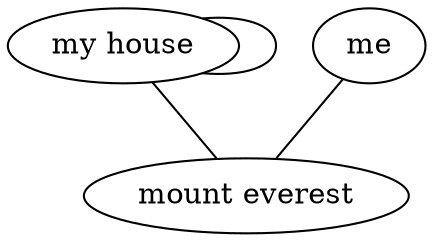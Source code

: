 graph help {
    "my house" -- "mount everest" [seconds=40.0];
    "my house" -- "my house" [seconds=1];
    "me" -- "mount everest" [seconds=2.0];
}
